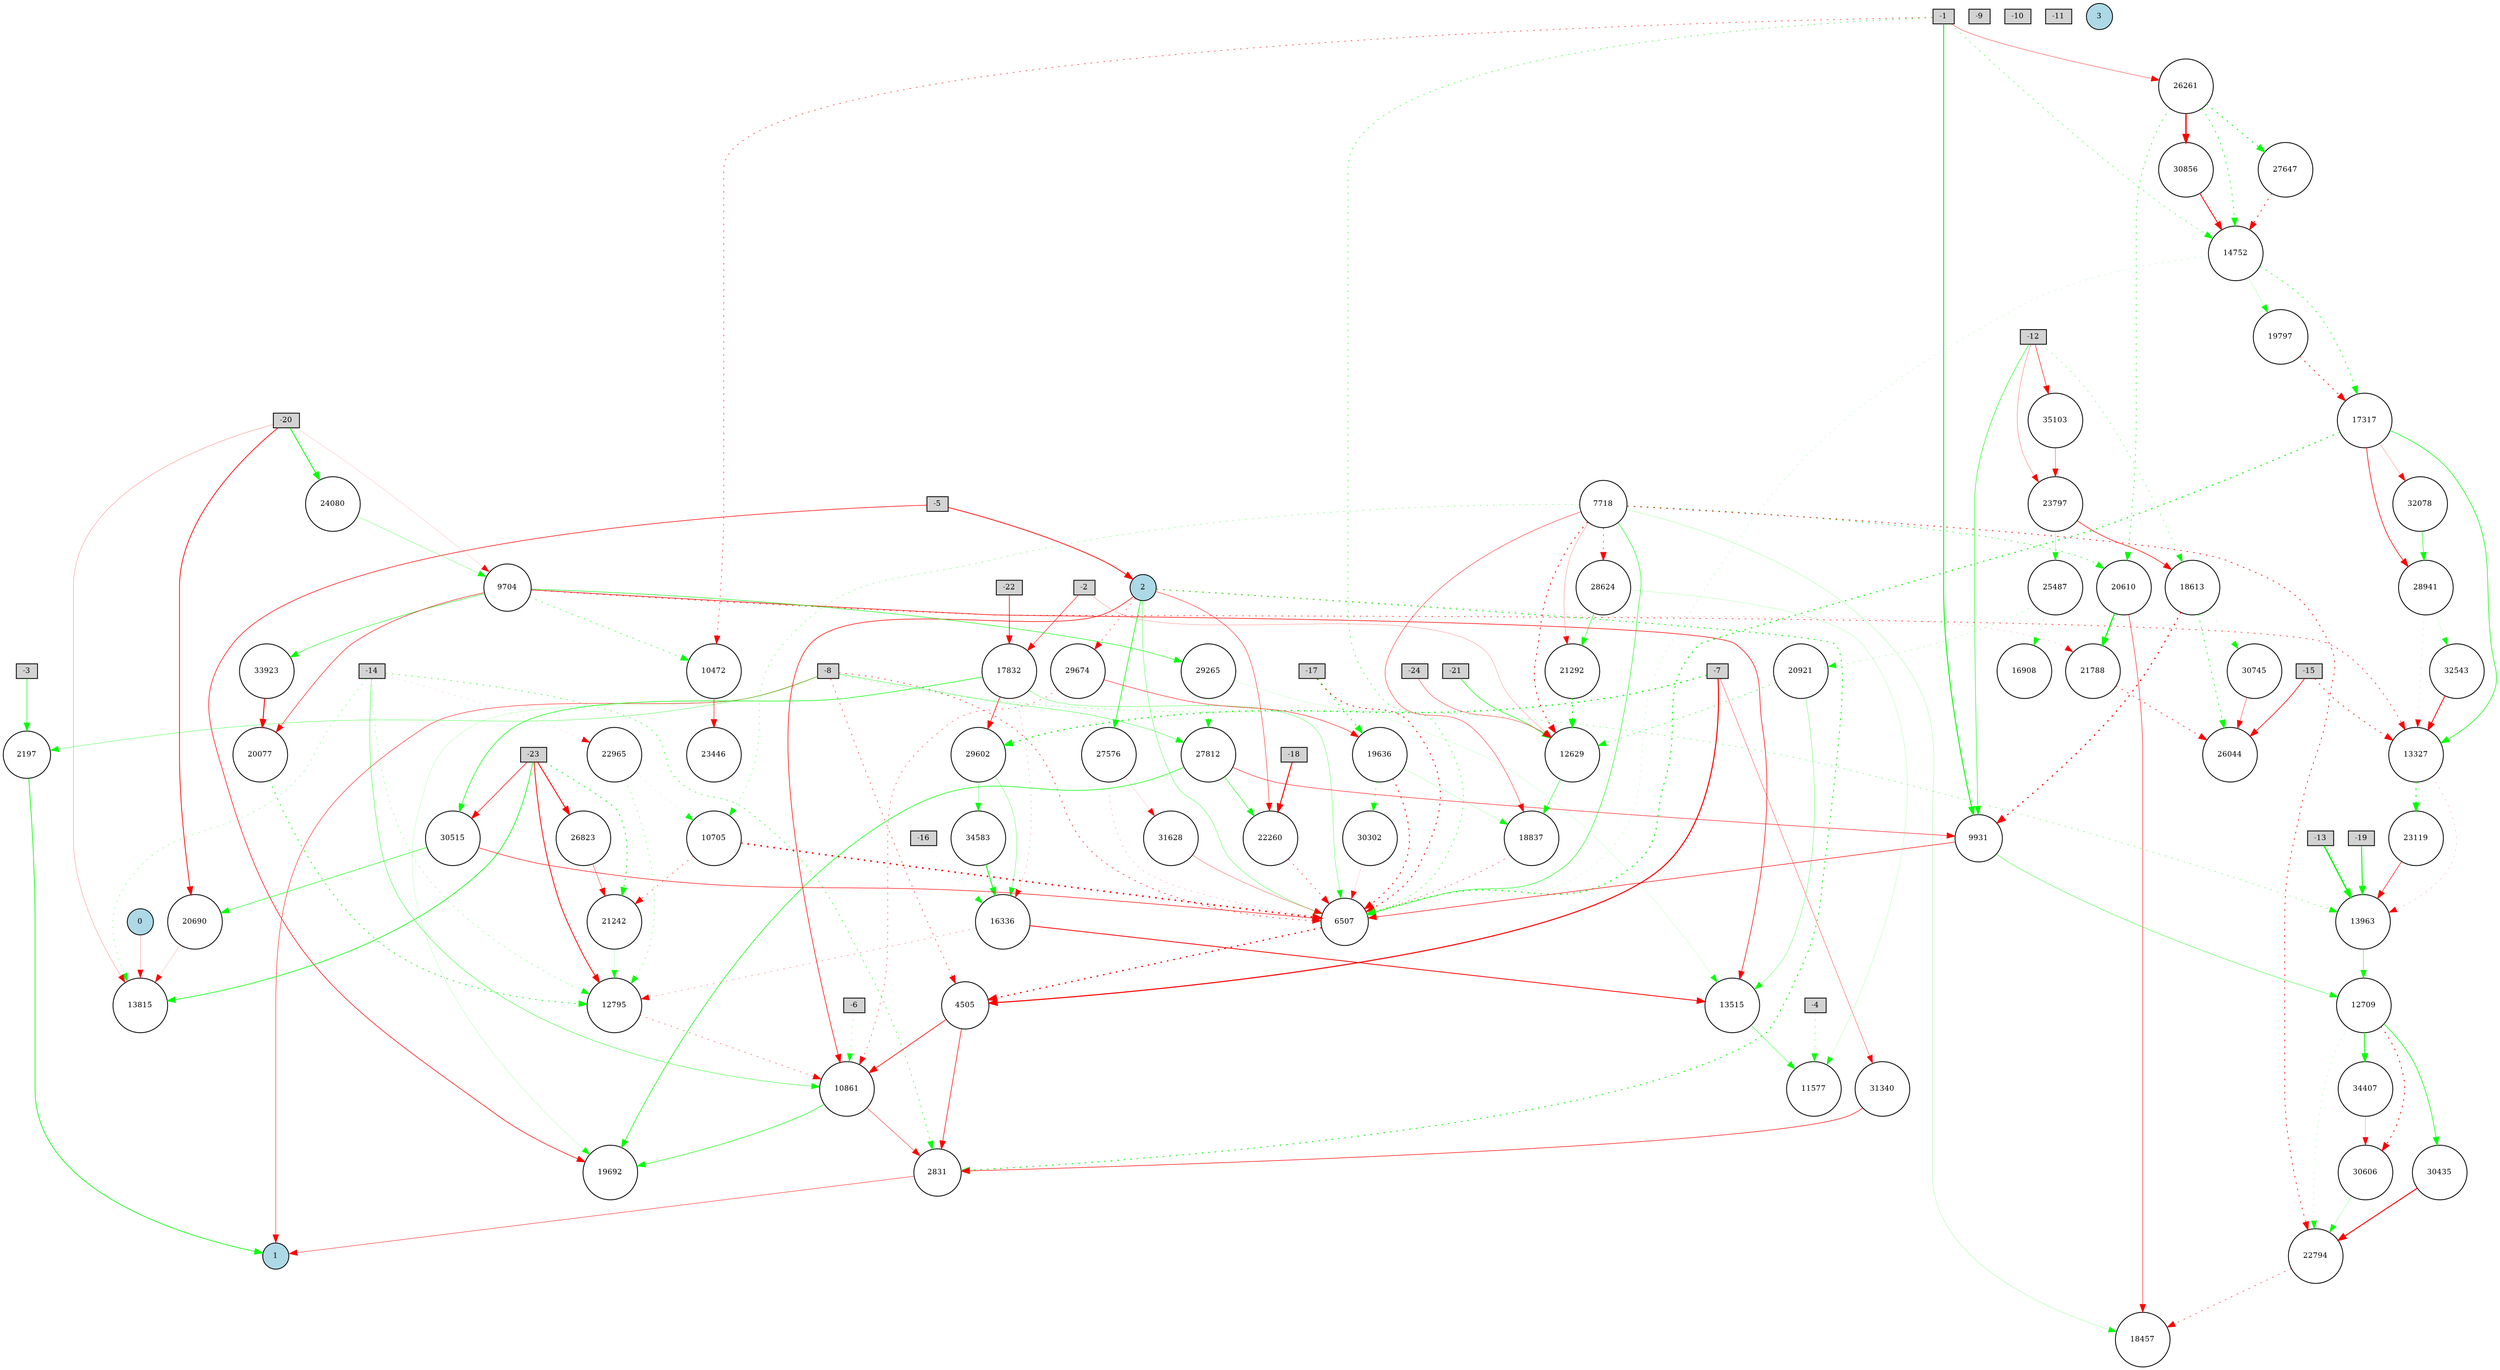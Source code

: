 digraph {
	node [fontsize=9 height=0.2 shape=circle width=0.2]
	-1 [fillcolor=lightgray shape=box style=filled]
	-2 [fillcolor=lightgray shape=box style=filled]
	-3 [fillcolor=lightgray shape=box style=filled]
	-4 [fillcolor=lightgray shape=box style=filled]
	-5 [fillcolor=lightgray shape=box style=filled]
	-6 [fillcolor=lightgray shape=box style=filled]
	-7 [fillcolor=lightgray shape=box style=filled]
	-8 [fillcolor=lightgray shape=box style=filled]
	-9 [fillcolor=lightgray shape=box style=filled]
	-10 [fillcolor=lightgray shape=box style=filled]
	-11 [fillcolor=lightgray shape=box style=filled]
	-12 [fillcolor=lightgray shape=box style=filled]
	-13 [fillcolor=lightgray shape=box style=filled]
	-14 [fillcolor=lightgray shape=box style=filled]
	-15 [fillcolor=lightgray shape=box style=filled]
	-16 [fillcolor=lightgray shape=box style=filled]
	-17 [fillcolor=lightgray shape=box style=filled]
	-18 [fillcolor=lightgray shape=box style=filled]
	-19 [fillcolor=lightgray shape=box style=filled]
	-20 [fillcolor=lightgray shape=box style=filled]
	-21 [fillcolor=lightgray shape=box style=filled]
	-22 [fillcolor=lightgray shape=box style=filled]
	-23 [fillcolor=lightgray shape=box style=filled]
	-24 [fillcolor=lightgray shape=box style=filled]
	0 [fillcolor=lightblue style=filled]
	1 [fillcolor=lightblue style=filled]
	2 [fillcolor=lightblue style=filled]
	3 [fillcolor=lightblue style=filled]
	20610 [fillcolor=white style=filled]
	33923 [fillcolor=white style=filled]
	30856 [fillcolor=white style=filled]
	22794 [fillcolor=white style=filled]
	13963 [fillcolor=white style=filled]
	16908 [fillcolor=white style=filled]
	31628 [fillcolor=white style=filled]
	30606 [fillcolor=white style=filled]
	13327 [fillcolor=white style=filled]
	24080 [fillcolor=white style=filled]
	28941 [fillcolor=white style=filled]
	2831 [fillcolor=white style=filled]
	25487 [fillcolor=white style=filled]
	2197 [fillcolor=white style=filled]
	23446 [fillcolor=white style=filled]
	26261 [fillcolor=white style=filled]
	34583 [fillcolor=white style=filled]
	4505 [fillcolor=white style=filled]
	18457 [fillcolor=white style=filled]
	30745 [fillcolor=white style=filled]
	21788 [fillcolor=white style=filled]
	18837 [fillcolor=white style=filled]
	32543 [fillcolor=white style=filled]
	14752 [fillcolor=white style=filled]
	35103 [fillcolor=white style=filled]
	29602 [fillcolor=white style=filled]
	27812 [fillcolor=white style=filled]
	17317 [fillcolor=white style=filled]
	7718 [fillcolor=white style=filled]
	12709 [fillcolor=white style=filled]
	17832 [fillcolor=white style=filled]
	21292 [fillcolor=white style=filled]
	30515 [fillcolor=white style=filled]
	19636 [fillcolor=white style=filled]
	18613 [fillcolor=white style=filled]
	22965 [fillcolor=white style=filled]
	27576 [fillcolor=white style=filled]
	20921 [fillcolor=white style=filled]
	11577 [fillcolor=white style=filled]
	26044 [fillcolor=white style=filled]
	26823 [fillcolor=white style=filled]
	13515 [fillcolor=white style=filled]
	9931 [fillcolor=white style=filled]
	32078 [fillcolor=white style=filled]
	23119 [fillcolor=white style=filled]
	16336 [fillcolor=white style=filled]
	10705 [fillcolor=white style=filled]
	20690 [fillcolor=white style=filled]
	28624 [fillcolor=white style=filled]
	29265 [fillcolor=white style=filled]
	12629 [fillcolor=white style=filled]
	19797 [fillcolor=white style=filled]
	30302 [fillcolor=white style=filled]
	30435 [fillcolor=white style=filled]
	34407 [fillcolor=white style=filled]
	9704 [fillcolor=white style=filled]
	10472 [fillcolor=white style=filled]
	29674 [fillcolor=white style=filled]
	6507 [fillcolor=white style=filled]
	19692 [fillcolor=white style=filled]
	20077 [fillcolor=white style=filled]
	31340 [fillcolor=white style=filled]
	10861 [fillcolor=white style=filled]
	22260 [fillcolor=white style=filled]
	23797 [fillcolor=white style=filled]
	13815 [fillcolor=white style=filled]
	21242 [fillcolor=white style=filled]
	12795 [fillcolor=white style=filled]
	27647 [fillcolor=white style=filled]
	20690 -> 13815 [color=red penwidth=0.14670740168701035 style=solid]
	10861 -> 2831 [color=red penwidth=0.4394986605679514 style=solid]
	9931 -> 12709 [color=green penwidth=0.40635131506575073 style=solid]
	10705 -> 6507 [color=red penwidth=1.8396005546943355 style=dotted]
	-2 -> 17832 [color=red penwidth=0.5582655089388472 style=solid]
	-12 -> 9931 [color=green penwidth=0.5867442794481919 style=solid]
	12795 -> 10861 [color=red penwidth=0.4478947924026354 style=dotted]
	-1 -> 9931 [color=green penwidth=1.1576819270679215 style=solid]
	10705 -> 21242 [color=red penwidth=0.5064123636598228 style=dotted]
	17832 -> 30515 [color=green penwidth=0.694654575940451 style=solid]
	26261 -> 27647 [color=green penwidth=1.0843413854918857 style=dotted]
	19797 -> 17317 [color=red penwidth=0.8823555839057439 style=dotted]
	27576 -> 31628 [color=red penwidth=0.11243525392497351 style=solid]
	-8 -> 1 [color=red penwidth=0.511405365615677 style=solid]
	-8 -> 6507 [color=red penwidth=0.6736799272522977 style=dotted]
	9704 -> 13327 [color=red penwidth=0.6606682069380451 style=dotted]
	29602 -> 16336 [color=green penwidth=0.31522615678360466 style=solid]
	10861 -> 19692 [color=green penwidth=0.6459340717556395 style=solid]
	-16 -> 16336 [color=green penwidth=0.10786152205177298 style=dotted]
	25487 -> 20921 [color=green penwidth=0.2717130008032901 style=dotted]
	19636 -> 6507 [color=red penwidth=0.9868948856652352 style=dotted]
	-1 -> 6507 [color=green penwidth=0.5576492644052652 style=dotted]
	14752 -> 6507 [color=green penwidth=0.1826724006671432 style=dotted]
	31628 -> 6507 [color=red penwidth=0.3221706200535408 style=solid]
	18613 -> 9931 [color=red penwidth=1.3291956027795173 style=dotted]
	20921 -> 12629 [color=green penwidth=0.5729251207814665 style=dotted]
	27647 -> 14752 [color=red penwidth=0.8472826985934755 style=dotted]
	27812 -> 9931 [color=red penwidth=0.5433878889088807 style=solid]
	-1 -> 14752 [color=green penwidth=0.4929643195946106 style=dotted]
	31340 -> 2831 [color=red penwidth=0.6486382761181944 style=solid]
	12629 -> 18837 [color=green penwidth=0.5372219053386256 style=solid]
	26823 -> 21242 [color=red penwidth=0.43622637596062064 style=solid]
	10472 -> 23446 [color=red penwidth=0.6348108225122756 style=solid]
	28941 -> 13327 [color=red penwidth=0.11023724774733165 style=dotted]
	-1 -> 10472 [color=red penwidth=0.5866987034926746 style=dotted]
	-7 -> 31340 [color=red penwidth=0.36144928185241887 style=solid]
	2 -> 10861 [color=red penwidth=0.7292838697029284 style=solid]
	28624 -> 11577 [color=green penwidth=0.14573107042438554 style=solid]
	22965 -> 10705 [color=green penwidth=0.13902564626885203 style=dotted]
	-8 -> 27812 [color=green penwidth=0.3988867939970635 style=solid]
	26261 -> 14752 [color=green penwidth=0.7620569364722751 style=dotted]
	22965 -> 12795 [color=green penwidth=0.370065977423371 style=dotted]
	-12 -> 18613 [color=green penwidth=0.36083735230784486 style=dotted]
	9704 -> 13515 [color=red penwidth=0.7076788716180102 style=solid]
	-24 -> 12629 [color=red penwidth=0.409992496149149 style=solid]
	-23 -> 13815 [color=green penwidth=0.8029348224983781 style=solid]
	-8 -> 19692 [color=green penwidth=0.14879127694604724 style=solid]
	0 -> 13815 [color=red penwidth=0.19704364146420117 style=solid]
	-20 -> 9704 [color=red penwidth=0.1166772636198595 style=solid]
	-23 -> 21242 [color=green penwidth=0.9427619675291173 style=dotted]
	18613 -> 30745 [color=green penwidth=0.24129676334514244 style=dotted]
	-14 -> 10861 [color=green penwidth=0.44350523770979033 style=solid]
	14752 -> 19797 [color=green penwidth=0.18315742630376775 style=solid]
	24080 -> 9704 [color=green penwidth=0.27627779777386896 style=solid]
	26261 -> 20610 [color=green penwidth=0.6839128524153028 style=dotted]
	12709 -> 30606 [color=red penwidth=0.9438596115163085 style=dotted]
	7718 -> 10705 [color=green penwidth=0.3509768366686299 style=dotted]
	23797 -> 25487 [color=green penwidth=0.2883631167530685 style=solid]
	14752 -> 17317 [color=green penwidth=0.7403320284442768 style=dotted]
	-18 -> 22260 [color=red penwidth=1.2019851091762914 style=solid]
	2197 -> 1 [color=green penwidth=0.8299434878585552 style=solid]
	30856 -> 14752 [color=red penwidth=1.0274606720905872 style=solid]
	26261 -> 30856 [color=red penwidth=1.5845920424544828 style=solid]
	13327 -> 13963 [color=red penwidth=0.18409701060941353 style=dotted]
	30606 -> 22794 [color=green penwidth=0.21337703232650934 style=solid]
	-3 -> 2197 [color=green penwidth=0.6550322681808466 style=solid]
	19636 -> 18837 [color=green penwidth=0.16467777484101503 style=solid]
	34407 -> 30606 [color=red penwidth=0.2087589895223848 style=solid]
	30302 -> 6507 [color=red penwidth=0.1114942947037312 style=solid]
	20921 -> 13515 [color=green penwidth=0.3178113971709846 style=solid]
	16336 -> 13515 [color=red penwidth=0.9789611075212367 style=solid]
	27812 -> 22260 [color=green penwidth=0.5433109946454912 style=solid]
	12709 -> 30435 [color=green penwidth=0.7311122013979646 style=solid]
	-23 -> 12795 [color=red penwidth=0.9617518140961439 style=solid]
	20610 -> 21788 [color=green penwidth=1.3946394695281472 style=solid]
	33923 -> 20077 [color=red penwidth=1.1157604535334995 style=solid]
	12709 -> 34407 [color=green penwidth=1.0162898075339182 style=solid]
	7718 -> 12629 [color=red penwidth=1.0084166018255927 style=dotted]
	23119 -> 13963 [color=red penwidth=0.6387796450782305 style=solid]
	9704 -> 10472 [color=green penwidth=0.5898739589340039 style=dotted]
	20610 -> 18457 [color=red penwidth=0.5423296756950018 style=solid]
	2 -> 2831 [color=green penwidth=1.05033578242512 style=dotted]
	-20 -> 13815 [color=red penwidth=0.23368637206432608 style=solid]
	13327 -> 23119 [color=green penwidth=1.2130673636863525 style=dotted]
	-15 -> 13327 [color=red penwidth=0.7963930432176567 style=dotted]
	-17 -> 19636 [color=green penwidth=0.898937718858907 style=dotted]
	30435 -> 22794 [color=red penwidth=1.1886834573197729 style=solid]
	2831 -> 1 [color=red penwidth=0.4713782924733114 style=solid]
	4505 -> 10861 [color=red penwidth=0.7992078025239545 style=solid]
	34583 -> 16336 [color=green penwidth=1.033434684830958 style=solid]
	17832 -> 16336 [color=red penwidth=0.23328931781895174 style=dotted]
	-19 -> 13963 [color=green penwidth=1.1679426370698642 style=solid]
	21242 -> 12795 [color=green penwidth=0.14796812056866387 style=solid]
	9931 -> 6507 [color=red penwidth=0.6558021227233161 style=solid]
	-15 -> 26044 [color=red penwidth=0.78052268198508 style=solid]
	-5 -> 19692 [color=red penwidth=0.7018571752049437 style=solid]
	-7 -> 4505 [color=red penwidth=1.2793734405228432 style=solid]
	7718 -> 18837 [color=red penwidth=0.4519514689180335 style=solid]
	18837 -> 6507 [color=red penwidth=0.47751614235787354 style=dotted]
	-23 -> 26823 [color=red penwidth=1.0851435951203132 style=solid]
	17832 -> 6507 [color=green penwidth=0.3323375505315507 style=solid]
	23797 -> 18613 [color=red penwidth=0.692513367904446 style=solid]
	17317 -> 6507 [color=green penwidth=1.2367885194076476 style=dotted]
	2 -> 6507 [color=green penwidth=0.36138143024742864 style=solid]
	21788 -> 26044 [color=red penwidth=0.7104307028568884 style=dotted]
	32543 -> 13327 [color=red penwidth=0.9873404155797347 style=solid]
	-8 -> 4505 [color=red penwidth=0.547466201292753 style=dotted]
	7718 -> 18457 [color=green penwidth=0.18649000543385108 style=solid]
	27576 -> 6507 [color=red penwidth=0.2153772625847316 style=dotted]
	13515 -> 11577 [color=green penwidth=0.43042644870603697 style=solid]
	7718 -> 28624 [color=red penwidth=0.6214842543686487 style=dotted]
	29602 -> 34583 [color=green penwidth=0.3045683263181411 style=solid]
	2 -> 21788 [color=red penwidth=0.18325655023441234 style=dotted]
	-14 -> 2831 [color=green penwidth=0.6131248944419677 style=dotted]
	-14 -> 12795 [color=green penwidth=0.301993460848713 style=dotted]
	2 -> 29674 [color=red penwidth=0.4838249860627908 style=dotted]
	-20 -> 20690 [color=red penwidth=0.8933611168416778 style=solid]
	17317 -> 13327 [color=green penwidth=0.725680986179157 style=solid]
	-20 -> 24080 [color=green penwidth=1.0107212093113926 style=solid]
	-7 -> 29602 [color=green penwidth=1.384359759766219 style=dotted]
	28941 -> 32543 [color=green penwidth=0.11121418866682897 style=solid]
	-13 -> 13963 [color=green penwidth=1.6012950194291435 style=solid]
	30515 -> 20690 [color=green penwidth=0.5985711475856477 style=solid]
	12709 -> 22794 [color=green penwidth=0.19875965335800677 style=dotted]
	-2 -> 12629 [color=red penwidth=0.21350126950694504 style=solid]
	18613 -> 26044 [color=green penwidth=0.8049563865408121 style=dotted]
	9704 -> 33923 [color=green penwidth=0.5484767112640586 style=solid]
	19636 -> 30302 [color=green penwidth=0.5203029789693825 style=dotted]
	27812 -> 19692 [color=green penwidth=0.713903795112754 style=solid]
	22260 -> 6507 [color=red penwidth=0.5923996963705701 style=dotted]
	7718 -> 21292 [color=red penwidth=0.23066242171022452 style=solid]
	-6 -> 10861 [color=green penwidth=0.291220991443753 style=dotted]
	21292 -> 12629 [color=green penwidth=1.3602437148078046 style=dotted]
	-12 -> 23797 [color=red penwidth=0.2929900991160599 style=solid]
	-12 -> 35103 [color=red penwidth=0.5935883210386133 style=solid]
	29265 -> 13515 [color=green penwidth=0.10423893662230224 style=solid]
	17317 -> 28941 [color=red penwidth=0.7632549750247828 style=solid]
	7718 -> 20610 [color=green penwidth=0.662837636604969 style=dotted]
	29674 -> 19636 [color=red penwidth=0.5260459366873687 style=solid]
	4505 -> 2831 [color=red penwidth=0.7097722536261473 style=solid]
	2 -> 27576 [color=green penwidth=0.7815778986649217 style=solid]
	-8 -> 13963 [color=green penwidth=0.4013944359500996 style=dotted]
	-23 -> 30515 [color=red penwidth=0.7091552048840549 style=solid]
	30745 -> 26044 [color=red penwidth=0.39815306157551966 style=solid]
	25487 -> 16908 [color=green penwidth=0.32071215091517336 style=dotted]
	9704 -> 20077 [color=red penwidth=0.5781030751843097 style=solid]
	7718 -> 22794 [color=red penwidth=0.8274805721427755 style=dotted]
	17832 -> 29602 [color=red penwidth=0.7324029001943946 style=solid]
	-1 -> 26261 [color=red penwidth=0.3951908817994546 style=solid]
	13963 -> 12709 [color=green penwidth=0.49984102389347296 style=solid]
	7718 -> 6507 [color=green penwidth=0.5815108313119393 style=solid]
	29674 -> 10861 [color=red penwidth=0.4596193937027323 style=dotted]
	32078 -> 28941 [color=green penwidth=0.5871633960435052 style=solid]
	17317 -> 32078 [color=red penwidth=0.22146591109657324 style=solid]
	9704 -> 29265 [color=green penwidth=0.6037261595719757 style=solid]
	16336 -> 12795 [color=red penwidth=0.3133723538370435 style=dotted]
	-14 -> 22965 [color=red penwidth=0.11692216950707324 style=dotted]
	6507 -> 4505 [color=red penwidth=1.4665069062943985 style=dotted]
	-8 -> 2197 [color=green penwidth=0.35234102439913584 style=solid]
	30515 -> 6507 [color=red penwidth=0.6358990547113201 style=solid]
	-14 -> 13815 [color=green penwidth=0.3067519886611574 style=dotted]
	-22 -> 17832 [color=red penwidth=0.7893723120924522 style=solid]
	2 -> 22260 [color=red penwidth=0.47733320480849006 style=solid]
	22794 -> 18457 [color=red penwidth=0.5382934285900014 style=dotted]
	20077 -> 12795 [color=green penwidth=0.860693245830794 style=dotted]
	-17 -> 6507 [color=red penwidth=1.0050159244366734 style=dotted]
	-21 -> 12629 [color=green penwidth=0.6456109046592696 style=solid]
	-5 -> 2 [color=red penwidth=0.9251199112854885 style=solid]
	35103 -> 23797 [color=red penwidth=0.38728162925392184 style=solid]
	-4 -> 11577 [color=green penwidth=0.3614471108817602 style=dotted]
	29265 -> 27812 [color=green penwidth=0.45193326516725385 style=dotted]
	28624 -> 21292 [color=green penwidth=0.5651770782865821 style=solid]
}
